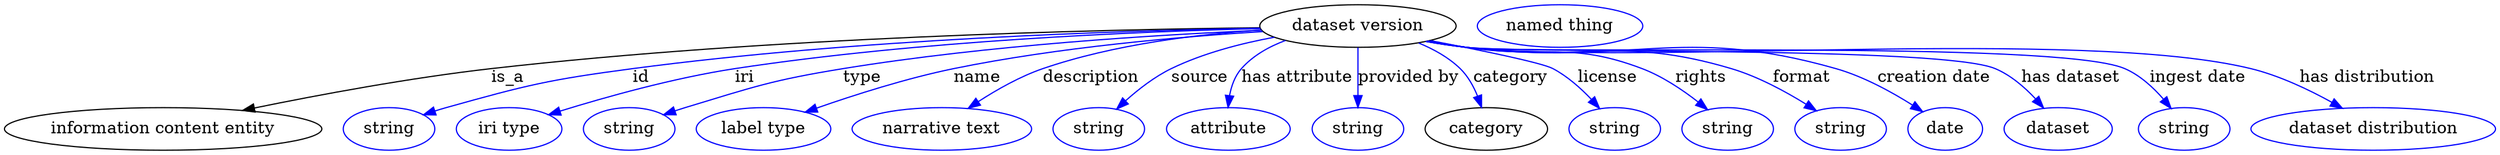 digraph {
	graph [bb="0,0,2092.9,123"];
	node [label="\N"];
	"dataset version"	[height=0.5,
		label="dataset version",
		pos="1136.2,105",
		width=2.2929];
	"information content entity"	[height=0.5,
		pos="133.24,18",
		width=3.7011];
	"dataset version" -> "information content entity"	[label=is_a,
		lp="423.24,61.5",
		pos="e,200.08,33.648 1053.9,103.54 918.85,102.01 641.97,95.567 409.24,69 341.49,61.266 265.27,47.032 210.13,35.724"];
	id	[color=blue,
		height=0.5,
		label=string,
		pos="323.24,18",
		width=1.0652];
	"dataset version" -> id	[color=blue,
		label=id,
		lp="534.24,61.5",
		pos="e,352.23,29.96 1053.6,103.2 936.15,101.17 714.35,94.021 527.24,69 457,59.607 439.45,55.205 371.24,36 368.13,35.126 364.94,34.155 \
361.74,33.133",
		style=solid];
	iri	[color=blue,
		height=0.5,
		label="iri type",
		pos="424.24,18",
		width=1.2277];
	"dataset version" -> iri	[color=blue,
		label=iri,
		lp="621.24,61.5",
		pos="e,457.25,30.005 1054.2,102.89 950.84,100.48 767.93,92.898 613.24,69 562.12,61.103 504.89,44.892 466.94,33.062",
		style=solid];
	type	[color=blue,
		height=0.5,
		label=string,
		pos="525.24,18",
		width=1.0652];
	"dataset version" -> type	[color=blue,
		label=type,
		lp="719.24,61.5",
		pos="e,554.17,29.979 1055.1,101.47 967.78,97.8 824.9,89.098 703.24,69 644,59.214 629.65,53.566 572.24,36 569.48,35.155 566.64,34.243 \
563.79,33.294",
		style=solid];
	name	[color=blue,
		height=0.5,
		label="label type",
		pos="638.24,18",
		width=1.5707];
	"dataset version" -> name	[color=blue,
		label=name,
		lp="816.24,61.5",
		pos="e,673.15,32.314 1056.2,100.37 986.84,96.136 884.12,87.229 796.24,69 757.22,60.906 714.17,46.934 682.87,35.813",
		style=solid];
	description	[color=blue,
		height=0.5,
		label="narrative text",
		pos="788.24,18",
		width=2.0943];
	"dataset version" -> description	[color=blue,
		label=description,
		lp="911.74,61.5",
		pos="e,809.88,35.46 1054.8,101.85 1001.4,98.365 930.59,89.777 871.24,69 852.52,62.448 833.45,51.33 818.31,41.24",
		style=solid];
	source	[color=blue,
		height=0.5,
		label=string,
		pos="920.24,18",
		width=1.0652];
	"dataset version" -> source	[color=blue,
		label=source,
		lp="1003.2,61.5",
		pos="e,934.76,34.867 1065.4,95.673 1037.5,90.515 1005.9,82.235 979.24,69 965.63,62.239 952.53,51.686 942.14,42.014",
		style=solid];
	"has attribute"	[color=blue,
		height=0.5,
		label=attribute,
		pos="1028.2,18",
		width=1.4443];
	"dataset version" -> "has attribute"	[color=blue,
		label="has attribute",
		lp="1085.2,61.5",
		pos="e,1027.6,36.128 1074.9,92.818 1061.1,87.643 1047.8,80.073 1038.2,69 1032.8,62.689 1030,54.25 1028.6,46.106",
		style=solid];
	"provided by"	[color=blue,
		height=0.5,
		label=string,
		pos="1136.2,18",
		width=1.0652];
	"dataset version" -> "provided by"	[color=blue,
		label="provided by",
		lp="1178.7,61.5",
		pos="e,1136.2,36.175 1136.2,86.799 1136.2,75.163 1136.2,59.548 1136.2,46.237",
		style=solid];
	category	[height=0.5,
		pos="1244.2,18",
		width=1.4263];
	"dataset version" -> category	[color=blue,
		label=category,
		lp="1264.7,61.5",
		pos="e,1240.2,36.207 1187.4,90.616 1199.9,85.453 1212.5,78.44 1222.2,69 1228.8,62.632 1233.5,53.979 1236.9,45.661",
		style=solid];
	license	[color=blue,
		height=0.5,
		label=string,
		pos="1352.2,18",
		width=1.0652];
	"dataset version" -> license	[color=blue,
		label=license,
		lp="1346.2,61.5",
		pos="e,1339.4,35.431 1197.2,92.671 1239.9,84.447 1290.9,73.931 1300.2,69 1312.3,62.577 1323.6,52.516 1332.5,43.097",
		style=solid];
	rights	[color=blue,
		height=0.5,
		label=string,
		pos="1447.2,18",
		width=1.0652];
	"dataset version" -> rights	[color=blue,
		label=rights,
		lp="1424.7,61.5",
		pos="e,1430.3,34.38 1195.4,92.388 1206,90.469 1216.9,88.591 1227.2,87 1292.7,76.911 1313.3,92.591 1375.2,69 1392.3,62.511 1409.1,51.15 \
1422.2,40.896",
		style=solid];
	format	[color=blue,
		height=0.5,
		label=string,
		pos="1542.2,18",
		width=1.0652];
	"dataset version" -> format	[color=blue,
		label=format,
		lp="1509.7,61.5",
		pos="e,1521.8,33.384 1194.3,92.212 1205.2,90.267 1216.6,88.424 1227.2,87 1325.8,73.852 1354.9,97.355 1450.2,69 1472.6,62.334 1495.8,49.75 \
1513.2,38.875",
		style=solid];
	"creation date"	[color=blue,
		height=0.5,
		label=date,
		pos="1630.2,18",
		width=0.86659];
	"dataset version" -> "creation date"	[color=blue,
		label="creation date",
		lp="1620.7,61.5",
		pos="e,1611.2,32.599 1193.8,92.1 1204.9,90.141 1216.4,88.322 1227.2,87 1364.7,70.254 1405.1,106.97 1538.2,69 1561.3,62.419 1585,49.333 \
1602.6,38.198",
		style=solid];
	"has dataset"	[color=blue,
		height=0.5,
		label=dataset,
		pos="1725.2,18",
		width=1.2638];
	"dataset version" -> "has dataset"	[color=blue,
		label="has dataset",
		lp="1735.7,61.5",
		pos="e,1712.9,35.77 1193.8,91.947 1204.9,90.002 1216.4,88.228 1227.2,87 1276.4,81.442 1626.6,88.195 1672.2,69 1685.3,63.502 1697.1,53.238 \
1706.2,43.434",
		style=solid];
	"ingest date"	[color=blue,
		height=0.5,
		label=string,
		pos="1831.2,18",
		width=1.0652];
	"dataset version" -> "ingest date"	[color=blue,
		label="ingest date",
		lp="1842.7,61.5",
		pos="e,1820.2,35.301 1193.3,91.963 1204.5,89.991 1216.2,88.202 1227.2,87 1288.5,80.326 1724.7,93.49 1781.2,69 1793.9,63.508 1805.1,53.187 \
1813.7,43.342",
		style=solid];
	"has distribution"	[color=blue,
		height=0.5,
		label="dataset distribution",
		pos="1990.2,18",
		width=2.8525];
	"dataset version" -> "has distribution"	[color=blue,
		label="has distribution",
		lp="1985.2,61.5",
		pos="e,1964.3,35.436 1193.3,91.917 1204.5,89.949 1216.2,88.173 1227.2,87 1373.1,71.48 1744.7,103.82 1887.2,69 1911.2,63.136 1936.2,51.177 \
1955.6,40.425",
		style=solid];
	"named thing_category"	[color=blue,
		height=0.5,
		label="named thing",
		pos="1306.2,105",
		width=1.9318];
}
